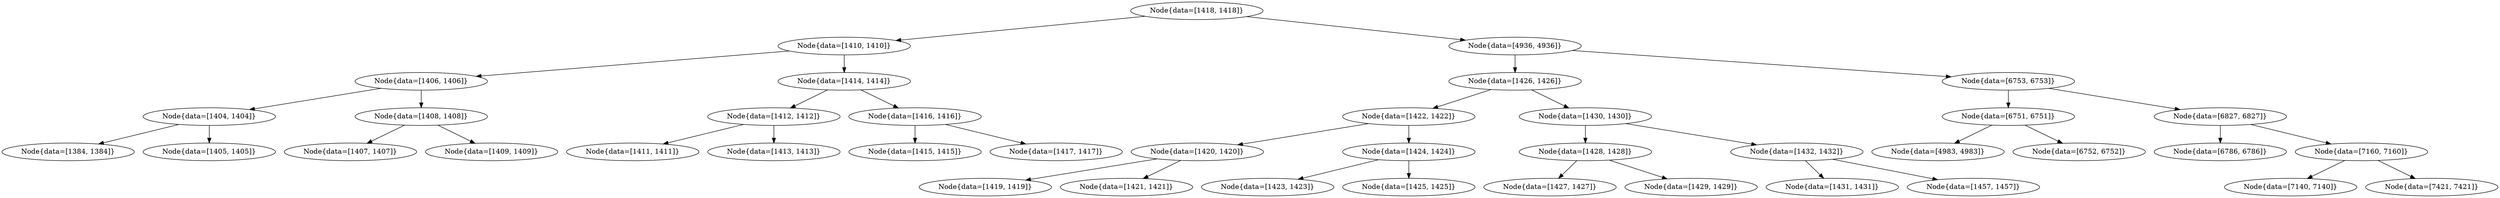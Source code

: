 digraph G{
1816308998 [label="Node{data=[1418, 1418]}"]
1816308998 -> 2000147328
2000147328 [label="Node{data=[1410, 1410]}"]
2000147328 -> 1439958724
1439958724 [label="Node{data=[1406, 1406]}"]
1439958724 -> 1320221138
1320221138 [label="Node{data=[1404, 1404]}"]
1320221138 -> 929257375
929257375 [label="Node{data=[1384, 1384]}"]
1320221138 -> 2114005280
2114005280 [label="Node{data=[1405, 1405]}"]
1439958724 -> 194441730
194441730 [label="Node{data=[1408, 1408]}"]
194441730 -> 1117910219
1117910219 [label="Node{data=[1407, 1407]}"]
194441730 -> 1867750575
1867750575 [label="Node{data=[1409, 1409]}"]
2000147328 -> 418177100
418177100 [label="Node{data=[1414, 1414]}"]
418177100 -> 618006449
618006449 [label="Node{data=[1412, 1412]}"]
618006449 -> 1763485772
1763485772 [label="Node{data=[1411, 1411]}"]
618006449 -> 450488100
450488100 [label="Node{data=[1413, 1413]}"]
418177100 -> 1699257011
1699257011 [label="Node{data=[1416, 1416]}"]
1699257011 -> 1899487780
1899487780 [label="Node{data=[1415, 1415]}"]
1699257011 -> 2103802502
2103802502 [label="Node{data=[1417, 1417]}"]
1816308998 -> 684741321
684741321 [label="Node{data=[4936, 4936]}"]
684741321 -> 166512738
166512738 [label="Node{data=[1426, 1426]}"]
166512738 -> 1191460281
1191460281 [label="Node{data=[1422, 1422]}"]
1191460281 -> 300142229
300142229 [label="Node{data=[1420, 1420]}"]
300142229 -> 990875770
990875770 [label="Node{data=[1419, 1419]}"]
300142229 -> 1414525089
1414525089 [label="Node{data=[1421, 1421]}"]
1191460281 -> 851502692
851502692 [label="Node{data=[1424, 1424]}"]
851502692 -> 1029181903
1029181903 [label="Node{data=[1423, 1423]}"]
851502692 -> 2048121438
2048121438 [label="Node{data=[1425, 1425]}"]
166512738 -> 1374877509
1374877509 [label="Node{data=[1430, 1430]}"]
1374877509 -> 1681184985
1681184985 [label="Node{data=[1428, 1428]}"]
1681184985 -> 421493753
421493753 [label="Node{data=[1427, 1427]}"]
1681184985 -> 2109379502
2109379502 [label="Node{data=[1429, 1429]}"]
1374877509 -> 1001655171
1001655171 [label="Node{data=[1432, 1432]}"]
1001655171 -> 2030366268
2030366268 [label="Node{data=[1431, 1431]}"]
1001655171 -> 455512662
455512662 [label="Node{data=[1457, 1457]}"]
684741321 -> 849888639
849888639 [label="Node{data=[6753, 6753]}"]
849888639 -> 702265530
702265530 [label="Node{data=[6751, 6751]}"]
702265530 -> 2012272307
2012272307 [label="Node{data=[4983, 4983]}"]
702265530 -> 1491820089
1491820089 [label="Node{data=[6752, 6752]}"]
849888639 -> 672689126
672689126 [label="Node{data=[6827, 6827]}"]
672689126 -> 1550981175
1550981175 [label="Node{data=[6786, 6786]}"]
672689126 -> 759568452
759568452 [label="Node{data=[7160, 7160]}"]
759568452 -> 794726723
794726723 [label="Node{data=[7140, 7140]}"]
759568452 -> 1156745237
1156745237 [label="Node{data=[7421, 7421]}"]
}